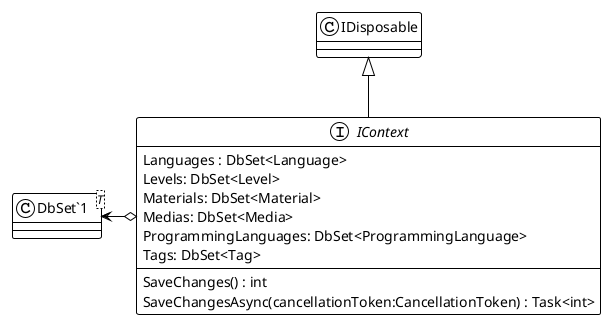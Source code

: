 @startuml
!theme plain
interface IContext {
    SaveChanges() : int
    SaveChangesAsync(cancellationToken:CancellationToken) : Task<int>
Languages : DbSet<Language>
Levels: DbSet<Level>
Materials: DbSet<Material>
Medias: DbSet<Media>
ProgrammingLanguages: DbSet<ProgrammingLanguage>
Tags: DbSet<Tag>
}
class "DbSet`1"<T> {
}
IDisposable <|-- IContext
"DbSet`1" <-o IContext
@enduml
